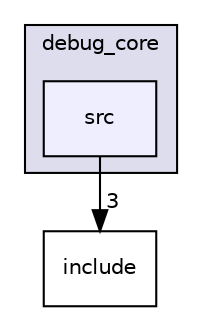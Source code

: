 digraph "/home/bhart/git/debug_core/debug_core/src" {
  compound=true
  node [ fontsize="10", fontname="Helvetica"];
  edge [ labelfontsize="10", labelfontname="Helvetica"];
  subgraph clusterdir_f9e0d97a1e46f7d5052aa87ec8386d26 {
    graph [ bgcolor="#ddddee", pencolor="black", label="debug_core" fontname="Helvetica", fontsize="10", URL="dir_f9e0d97a1e46f7d5052aa87ec8386d26.html"]
  dir_baad49d9bc16de5480a35e3bd616e684 [shape=box, label="src", style="filled", fillcolor="#eeeeff", pencolor="black", URL="dir_baad49d9bc16de5480a35e3bd616e684.html"];
  }
  dir_2bbb9ea10ef1fae7ed13e229eb826bf7 [shape=box label="include" URL="dir_2bbb9ea10ef1fae7ed13e229eb826bf7.html"];
  dir_baad49d9bc16de5480a35e3bd616e684->dir_2bbb9ea10ef1fae7ed13e229eb826bf7 [headlabel="3", labeldistance=1.5 headhref="dir_000004_000003.html"];
}
